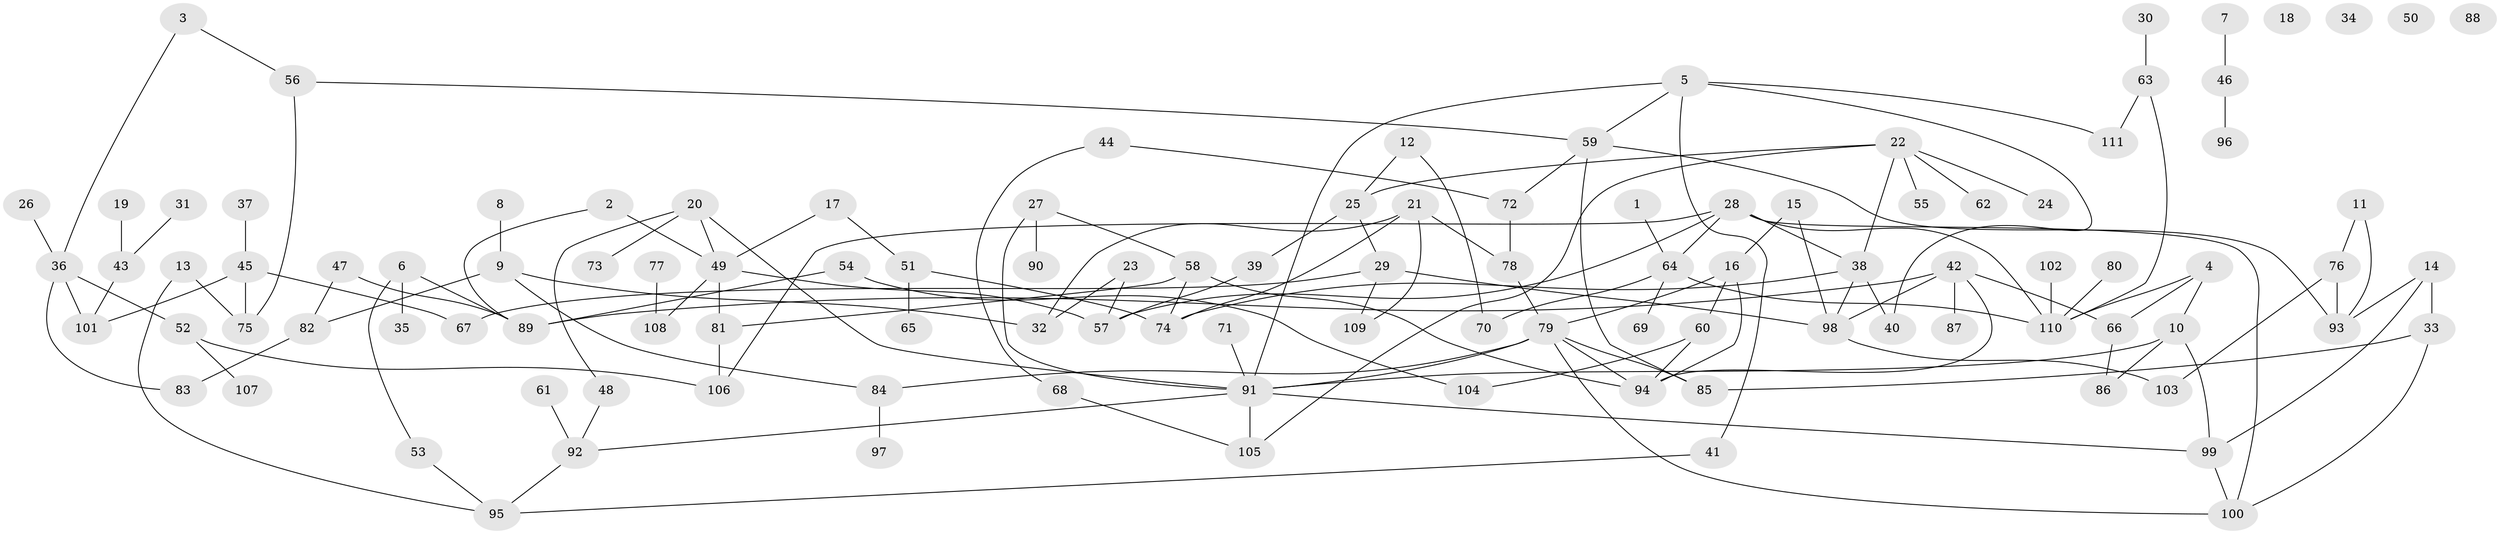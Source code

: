 // Generated by graph-tools (version 1.1) at 2025/39/03/09/25 04:39:47]
// undirected, 111 vertices, 150 edges
graph export_dot {
graph [start="1"]
  node [color=gray90,style=filled];
  1;
  2;
  3;
  4;
  5;
  6;
  7;
  8;
  9;
  10;
  11;
  12;
  13;
  14;
  15;
  16;
  17;
  18;
  19;
  20;
  21;
  22;
  23;
  24;
  25;
  26;
  27;
  28;
  29;
  30;
  31;
  32;
  33;
  34;
  35;
  36;
  37;
  38;
  39;
  40;
  41;
  42;
  43;
  44;
  45;
  46;
  47;
  48;
  49;
  50;
  51;
  52;
  53;
  54;
  55;
  56;
  57;
  58;
  59;
  60;
  61;
  62;
  63;
  64;
  65;
  66;
  67;
  68;
  69;
  70;
  71;
  72;
  73;
  74;
  75;
  76;
  77;
  78;
  79;
  80;
  81;
  82;
  83;
  84;
  85;
  86;
  87;
  88;
  89;
  90;
  91;
  92;
  93;
  94;
  95;
  96;
  97;
  98;
  99;
  100;
  101;
  102;
  103;
  104;
  105;
  106;
  107;
  108;
  109;
  110;
  111;
  1 -- 64;
  2 -- 49;
  2 -- 89;
  3 -- 36;
  3 -- 56;
  4 -- 10;
  4 -- 66;
  4 -- 110;
  5 -- 40;
  5 -- 41;
  5 -- 59;
  5 -- 91;
  5 -- 111;
  6 -- 35;
  6 -- 53;
  6 -- 89;
  7 -- 46;
  8 -- 9;
  9 -- 32;
  9 -- 82;
  9 -- 84;
  10 -- 86;
  10 -- 91;
  10 -- 99;
  11 -- 76;
  11 -- 93;
  12 -- 25;
  12 -- 70;
  13 -- 75;
  13 -- 95;
  14 -- 33;
  14 -- 93;
  14 -- 99;
  15 -- 16;
  15 -- 98;
  16 -- 60;
  16 -- 79;
  16 -- 94;
  17 -- 49;
  17 -- 51;
  19 -- 43;
  20 -- 48;
  20 -- 49;
  20 -- 73;
  20 -- 91;
  21 -- 32;
  21 -- 74;
  21 -- 78;
  21 -- 109;
  22 -- 24;
  22 -- 25;
  22 -- 38;
  22 -- 55;
  22 -- 62;
  22 -- 105;
  23 -- 32;
  23 -- 57;
  25 -- 29;
  25 -- 39;
  26 -- 36;
  27 -- 58;
  27 -- 90;
  27 -- 91;
  28 -- 38;
  28 -- 57;
  28 -- 64;
  28 -- 100;
  28 -- 106;
  28 -- 110;
  29 -- 67;
  29 -- 98;
  29 -- 109;
  30 -- 63;
  31 -- 43;
  33 -- 85;
  33 -- 100;
  36 -- 52;
  36 -- 83;
  36 -- 101;
  37 -- 45;
  38 -- 40;
  38 -- 74;
  38 -- 98;
  39 -- 57;
  41 -- 95;
  42 -- 66;
  42 -- 87;
  42 -- 89;
  42 -- 94;
  42 -- 98;
  43 -- 101;
  44 -- 68;
  44 -- 72;
  45 -- 67;
  45 -- 75;
  45 -- 101;
  46 -- 96;
  47 -- 82;
  47 -- 89;
  48 -- 92;
  49 -- 57;
  49 -- 81;
  49 -- 108;
  51 -- 65;
  51 -- 74;
  52 -- 106;
  52 -- 107;
  53 -- 95;
  54 -- 89;
  54 -- 104;
  56 -- 59;
  56 -- 75;
  58 -- 74;
  58 -- 81;
  58 -- 94;
  59 -- 72;
  59 -- 85;
  59 -- 93;
  60 -- 94;
  60 -- 104;
  61 -- 92;
  63 -- 110;
  63 -- 111;
  64 -- 69;
  64 -- 70;
  64 -- 110;
  66 -- 86;
  68 -- 105;
  71 -- 91;
  72 -- 78;
  76 -- 93;
  76 -- 103;
  77 -- 108;
  78 -- 79;
  79 -- 84;
  79 -- 85;
  79 -- 91;
  79 -- 94;
  79 -- 100;
  80 -- 110;
  81 -- 106;
  82 -- 83;
  84 -- 97;
  91 -- 92;
  91 -- 99;
  91 -- 105;
  92 -- 95;
  98 -- 103;
  99 -- 100;
  102 -- 110;
}
